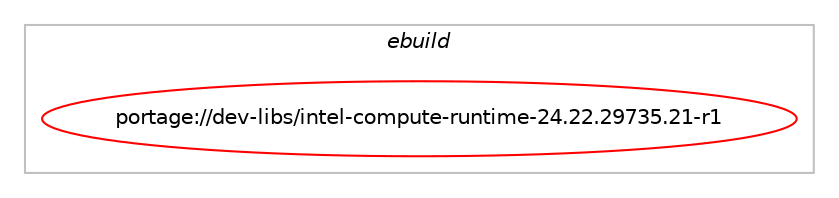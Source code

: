 digraph prolog {

# *************
# Graph options
# *************

newrank=true;
concentrate=true;
compound=true;
graph [rankdir=LR,fontname=Helvetica,fontsize=10,ranksep=1.5];#, ranksep=2.5, nodesep=0.2];
edge  [arrowhead=vee];
node  [fontname=Helvetica,fontsize=10];

# **********
# The ebuild
# **********

subgraph cluster_leftcol {
color=gray;
label=<<i>ebuild</i>>;
id [label="portage://dev-libs/intel-compute-runtime-24.22.29735.21-r1", color=red, width=4, href="../dev-libs/intel-compute-runtime-24.22.29735.21-r1.svg"];
}

# ****************
# The dependencies
# ****************

subgraph cluster_midcol {
color=gray;
label=<<i>dependencies</i>>;
subgraph cluster_compile {
fillcolor="#eeeeee";
style=filled;
label=<<i>compile</i>>;
# *** BEGIN UNKNOWN DEPENDENCY TYPE (TODO) ***
# id -> equal(use_conditional_group(positive,l0,portage://dev-libs/intel-compute-runtime-24.22.29735.21-r1,[package_dependency(portage://dev-libs/intel-compute-runtime-24.22.29735.21-r1,install,no,dev-libs,level-zero,greaterequal,[1.17.6,,,1.17.6],any_same_slot,[])]))
# *** END UNKNOWN DEPENDENCY TYPE (TODO) ***

# *** BEGIN UNKNOWN DEPENDENCY TYPE (TODO) ***
# id -> equal(use_conditional_group(positive,vaapi,portage://dev-libs/intel-compute-runtime-24.22.29735.21-r1,[package_dependency(portage://dev-libs/intel-compute-runtime-24.22.29735.21-r1,install,no,x11-libs,libdrm,none,[,,],[],[use(enable(video_cards_intel),none)]),package_dependency(portage://dev-libs/intel-compute-runtime-24.22.29735.21-r1,install,no,media-libs,libva,none,[,,],[],[])]))
# *** END UNKNOWN DEPENDENCY TYPE (TODO) ***

# *** BEGIN UNKNOWN DEPENDENCY TYPE (TODO) ***
# id -> equal(package_dependency(portage://dev-libs/intel-compute-runtime-24.22.29735.21-r1,install,no,dev-libs,intel-metrics-discovery,none,[,,],any_same_slot,[]))
# *** END UNKNOWN DEPENDENCY TYPE (TODO) ***

# *** BEGIN UNKNOWN DEPENDENCY TYPE (TODO) ***
# id -> equal(package_dependency(portage://dev-libs/intel-compute-runtime-24.22.29735.21-r1,install,no,dev-libs,intel-metrics-library,none,[,,],any_same_slot,[]))
# *** END UNKNOWN DEPENDENCY TYPE (TODO) ***

# *** BEGIN UNKNOWN DEPENDENCY TYPE (TODO) ***
# id -> equal(package_dependency(portage://dev-libs/intel-compute-runtime-24.22.29735.21-r1,install,no,dev-libs,libnl,none,[,,],[slot(3)],[]))
# *** END UNKNOWN DEPENDENCY TYPE (TODO) ***

# *** BEGIN UNKNOWN DEPENDENCY TYPE (TODO) ***
# id -> equal(package_dependency(portage://dev-libs/intel-compute-runtime-24.22.29735.21-r1,install,no,dev-libs,libxml2,none,[,,],[slot(2)],[]))
# *** END UNKNOWN DEPENDENCY TYPE (TODO) ***

# *** BEGIN UNKNOWN DEPENDENCY TYPE (TODO) ***
# id -> equal(package_dependency(portage://dev-libs/intel-compute-runtime-24.22.29735.21-r1,install,no,dev-util,intel-graphics-compiler,greaterequal,[1.0.17193.2,,,1.0.17193.2],[],[]))
# *** END UNKNOWN DEPENDENCY TYPE (TODO) ***

# *** BEGIN UNKNOWN DEPENDENCY TYPE (TODO) ***
# id -> equal(package_dependency(portage://dev-libs/intel-compute-runtime-24.22.29735.21-r1,install,no,dev-util,intel-graphics-system-controller,greaterequal,[0.8.16,,,0.8.16],any_same_slot,[]))
# *** END UNKNOWN DEPENDENCY TYPE (TODO) ***

# *** BEGIN UNKNOWN DEPENDENCY TYPE (TODO) ***
# id -> equal(package_dependency(portage://dev-libs/intel-compute-runtime-24.22.29735.21-r1,install,no,media-libs,gmmlib,greaterequal,[22.3.19,,,22.3.19],any_same_slot,[]))
# *** END UNKNOWN DEPENDENCY TYPE (TODO) ***

# *** BEGIN UNKNOWN DEPENDENCY TYPE (TODO) ***
# id -> equal(package_dependency(portage://dev-libs/intel-compute-runtime-24.22.29735.21-r1,install,no,media-libs,mesa,none,[,,],[],[]))
# *** END UNKNOWN DEPENDENCY TYPE (TODO) ***

# *** BEGIN UNKNOWN DEPENDENCY TYPE (TODO) ***
# id -> equal(package_dependency(portage://dev-libs/intel-compute-runtime-24.22.29735.21-r1,install,no,virtual,opencl,greaterequal,[3,,,3],[],[]))
# *** END UNKNOWN DEPENDENCY TYPE (TODO) ***

}
subgraph cluster_compileandrun {
fillcolor="#eeeeee";
style=filled;
label=<<i>compile and run</i>>;
}
subgraph cluster_run {
fillcolor="#eeeeee";
style=filled;
label=<<i>run</i>>;
# *** BEGIN UNKNOWN DEPENDENCY TYPE (TODO) ***
# id -> equal(package_dependency(portage://dev-libs/intel-compute-runtime-24.22.29735.21-r1,run,no,dev-util,intel-graphics-compiler,greaterequal,[1.0.17193.2,,,1.0.17193.2],[],[]))
# *** END UNKNOWN DEPENDENCY TYPE (TODO) ***

# *** BEGIN UNKNOWN DEPENDENCY TYPE (TODO) ***
# id -> equal(package_dependency(portage://dev-libs/intel-compute-runtime-24.22.29735.21-r1,run,no,media-libs,gmmlib,greaterequal,[22.3.19,,,22.3.19],any_same_slot,[]))
# *** END UNKNOWN DEPENDENCY TYPE (TODO) ***

}
}

# **************
# The candidates
# **************

subgraph cluster_choices {
rank=same;
color=gray;
label=<<i>candidates</i>>;

}

}
